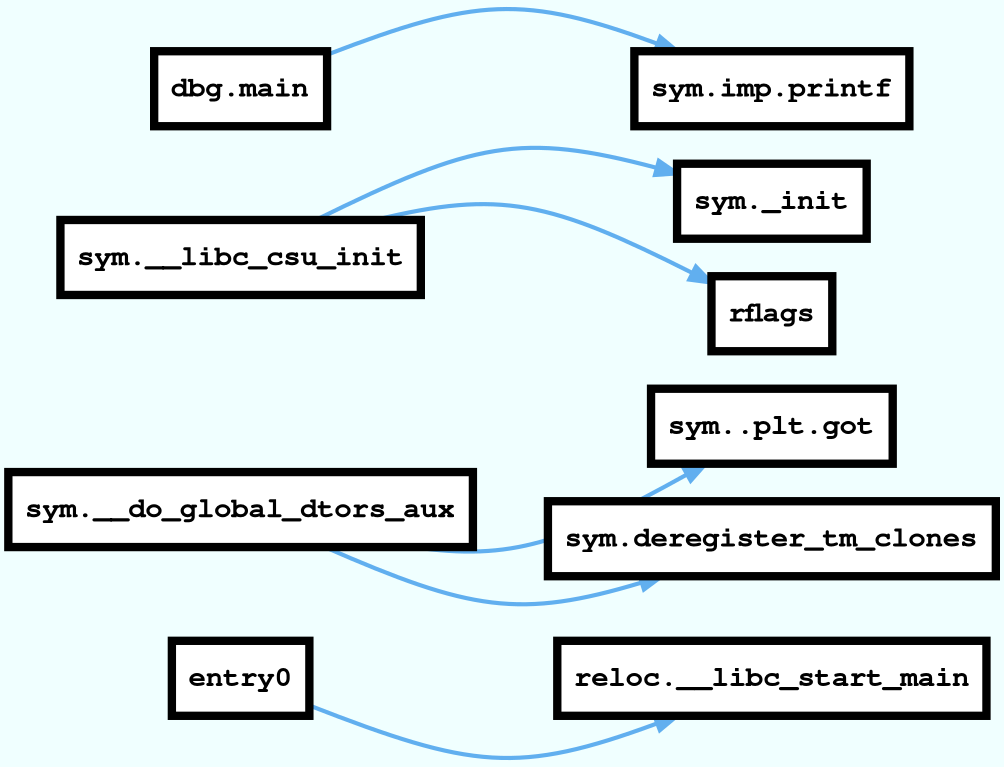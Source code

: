 digraph code {
rankdir=LR;
outputorder=edgesfirst;
graph [bgcolor=azure fontname="Courier" splines="curved"];
node [penwidth=4 fillcolor=white style=filled fontname="Courier Bold" fontsize=14 shape=box];
edge [arrowhead="normal" style=bold weight=2];
  "0x00001060" [label="entry0" URL="entry0/0x00001060"];
  "0x00001060" -> "0x00003fe0" [color="#61afef" URL="reloc.__libc_start_main/0x00003fe0"];
  "0x00003fe0" [label="reloc.__libc_start_main" URL="reloc.__libc_start_main/0x00003fe0"];
  "0x00001100" [label="sym.__do_global_dtors_aux" URL="sym.__do_global_dtors_aux/0x00001100"];
  "0x00001100" -> "0x00001040" [color="#61afef" URL="sym..plt.got/0x00001040"];
  "0x00001040" [label="sym..plt.got" URL="sym..plt.got/0x00001040"];
  "0x00001100" -> "0x00001090" [color="#61afef" URL="sym.deregister_tm_clones/0x00001090"];
  "0x00001090" [label="sym.deregister_tm_clones" URL="sym.deregister_tm_clones/0x00001090"];
  "0x000011b0" [label="sym.__libc_csu_init" URL="sym.__libc_csu_init/0x000011b0"];
  "0x000011b0" -> "0x00001000" [color="#61afef" URL="sym._init/0x00001000"];
  "0x00001000" [label="sym._init" URL="sym._init/0x00001000"];
  "0x000011b0" -> "0x00000000" [color="#61afef" URL="rflags/0x00000000"];
  "0x00000000" [label="rflags" URL="rflags/0x00000000"];
  "0x00001149" [label="dbg.main" URL="dbg.main/0x00001149"];
  "0x00001149" -> "0x00001050" [color="#61afef" URL="sym.imp.printf/0x00001050"];
  "0x00001050" [label="sym.imp.printf" URL="sym.imp.printf/0x00001050"];
}
